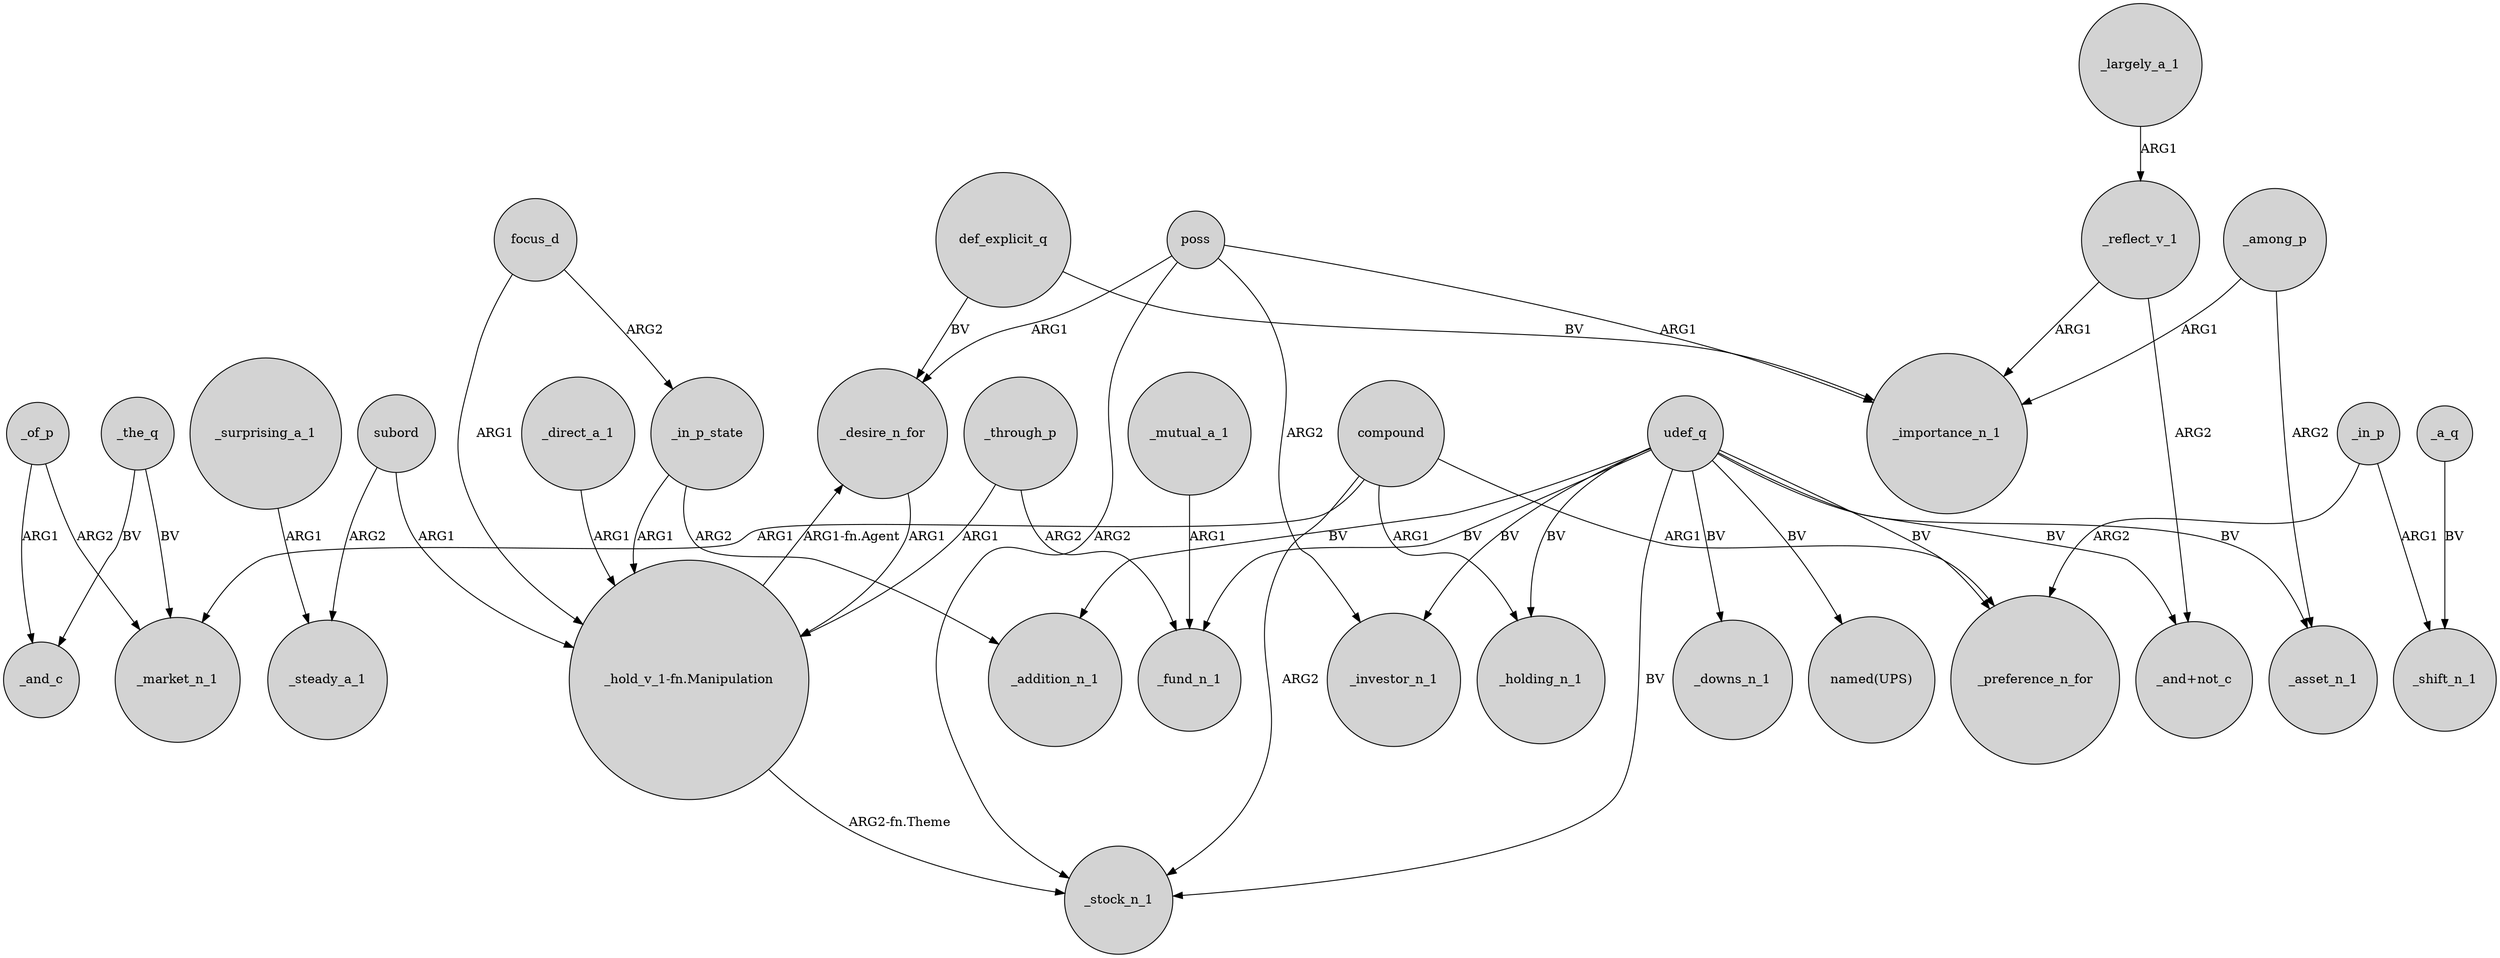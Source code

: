 digraph {
	node [shape=circle style=filled]
	_the_q -> _and_c [label=BV]
	poss -> _investor_n_1 [label=ARG2]
	_in_p_state -> "_hold_v_1-fn.Manipulation" [label=ARG1]
	def_explicit_q -> _desire_n_for [label=BV]
	_through_p -> "_hold_v_1-fn.Manipulation" [label=ARG1]
	udef_q -> _investor_n_1 [label=BV]
	_mutual_a_1 -> _fund_n_1 [label=ARG1]
	def_explicit_q -> _importance_n_1 [label=BV]
	"_hold_v_1-fn.Manipulation" -> _desire_n_for [label="ARG1-fn.Agent"]
	poss -> _stock_n_1 [label=ARG2]
	_direct_a_1 -> "_hold_v_1-fn.Manipulation" [label=ARG1]
	focus_d -> _in_p_state [label=ARG2]
	_in_p -> _shift_n_1 [label=ARG1]
	_surprising_a_1 -> _steady_a_1 [label=ARG1]
	_among_p -> _asset_n_1 [label=ARG2]
	udef_q -> _asset_n_1 [label=BV]
	_largely_a_1 -> _reflect_v_1 [label=ARG1]
	compound -> _holding_n_1 [label=ARG1]
	_of_p -> _market_n_1 [label=ARG2]
	subord -> "_hold_v_1-fn.Manipulation" [label=ARG1]
	_a_q -> _shift_n_1 [label=BV]
	compound -> _stock_n_1 [label=ARG2]
	_in_p -> _preference_n_for [label=ARG2]
	_through_p -> _fund_n_1 [label=ARG2]
	_reflect_v_1 -> "_and+not_c" [label=ARG2]
	udef_q -> _stock_n_1 [label=BV]
	udef_q -> _downs_n_1 [label=BV]
	subord -> _steady_a_1 [label=ARG2]
	udef_q -> _addition_n_1 [label=BV]
	udef_q -> _fund_n_1 [label=BV]
	udef_q -> "named(UPS)" [label=BV]
	_of_p -> _and_c [label=ARG1]
	udef_q -> _preference_n_for [label=BV]
	_in_p_state -> _addition_n_1 [label=ARG2]
	poss -> _importance_n_1 [label=ARG1]
	_among_p -> _importance_n_1 [label=ARG1]
	"_hold_v_1-fn.Manipulation" -> _stock_n_1 [label="ARG2-fn.Theme"]
	compound -> _market_n_1 [label=ARG1]
	udef_q -> _holding_n_1 [label=BV]
	udef_q -> "_and+not_c" [label=BV]
	poss -> _desire_n_for [label=ARG1]
	_the_q -> _market_n_1 [label=BV]
	focus_d -> "_hold_v_1-fn.Manipulation" [label=ARG1]
	_desire_n_for -> "_hold_v_1-fn.Manipulation" [label=ARG1]
	_reflect_v_1 -> _importance_n_1 [label=ARG1]
	compound -> _preference_n_for [label=ARG1]
}
